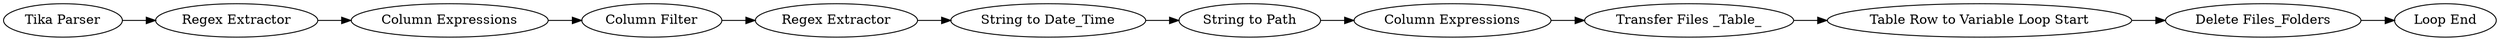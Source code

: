 digraph {
	6 -> 5
	12 -> 13
	7 -> 8
	8 -> 9
	3 -> 4
	5 -> 7
	11 -> 12
	9 -> 10
	2 -> 3
	10 -> 11
	4 -> 6
	5 [label="Regex Extractor"]
	13 [label="Loop End"]
	7 [label="String to Date_Time"]
	9 [label="Column Expressions"]
	11 [label="Table Row to Variable Loop Start"]
	4 [label="Column Expressions"]
	6 [label="Column Filter"]
	8 [label="String to Path"]
	12 [label="Delete Files_Folders"]
	3 [label="Regex Extractor"]
	2 [label="Tika Parser"]
	10 [label="Transfer Files _Table_"]
	rankdir=LR
}
